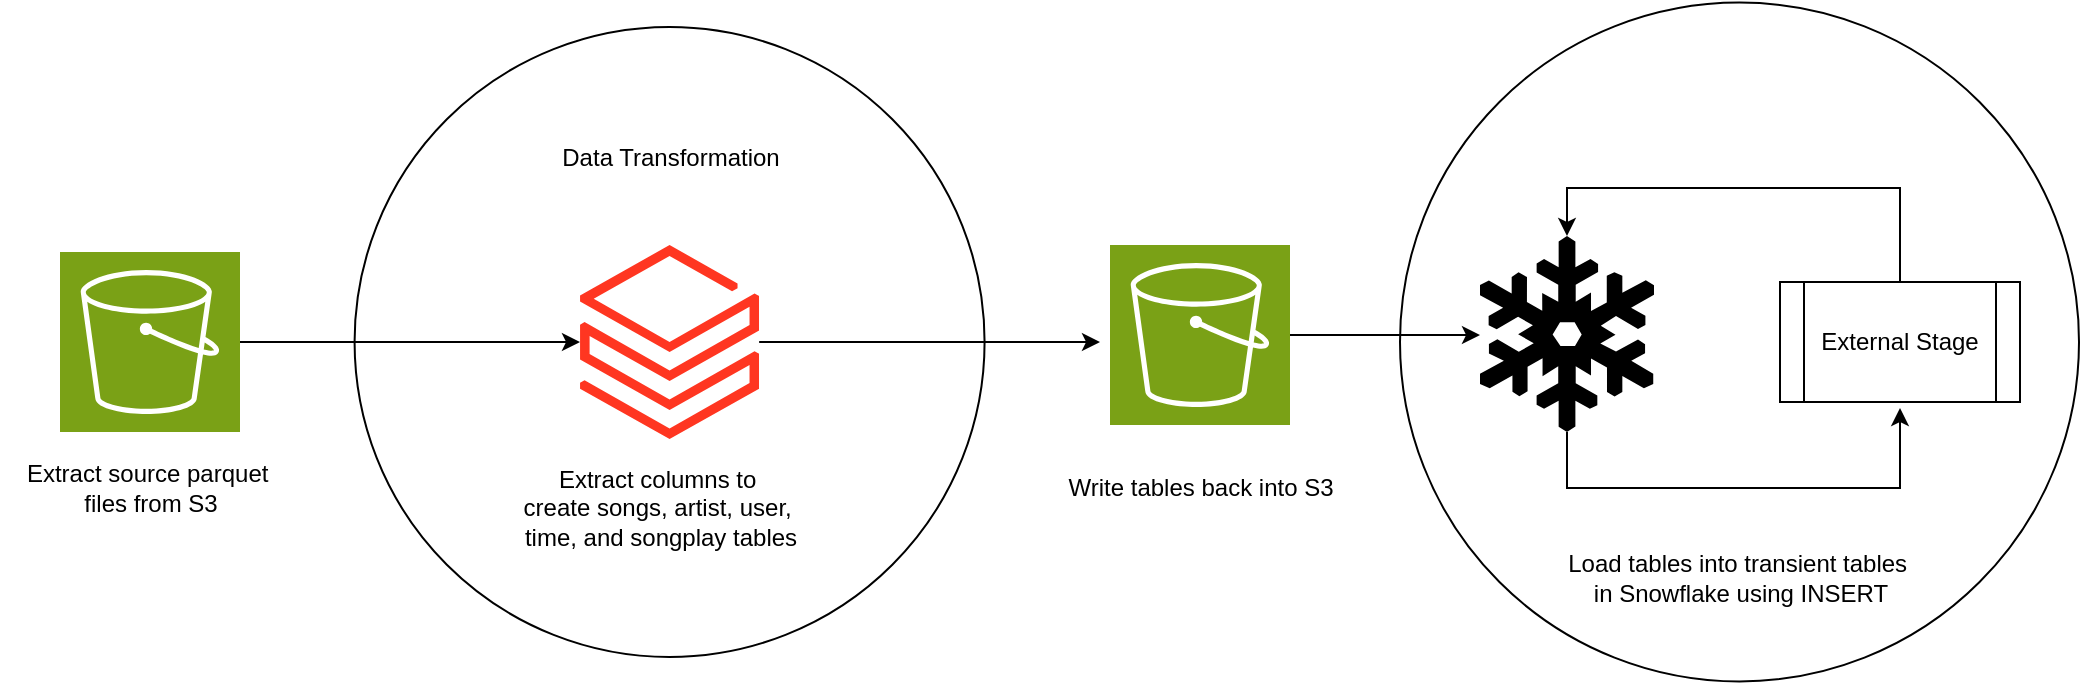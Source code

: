 <mxfile version="24.6.5" type="device">
  <diagram name="Page-1" id="1Qmn1_tZVBcW2qT_n4rL">
    <mxGraphModel dx="995" dy="577" grid="1" gridSize="10" guides="1" tooltips="1" connect="1" arrows="1" fold="1" page="1" pageScale="1" pageWidth="850" pageHeight="1100" math="0" shadow="0">
      <root>
        <mxCell id="0" />
        <mxCell id="1" parent="0" />
        <mxCell id="n0Vyz03S2VGSYBUonwRb-33" value="" style="ellipse;whiteSpace=wrap;html=1;aspect=fixed;" vertex="1" parent="1">
          <mxGeometry x="710" y="27.25" width="339.5" height="339.5" as="geometry" />
        </mxCell>
        <mxCell id="n0Vyz03S2VGSYBUonwRb-21" value="" style="ellipse;whiteSpace=wrap;html=1;aspect=fixed;" vertex="1" parent="1">
          <mxGeometry x="187.29" y="39.5" width="315" height="315" as="geometry" />
        </mxCell>
        <mxCell id="n0Vyz03S2VGSYBUonwRb-4" style="edgeStyle=orthogonalEdgeStyle;rounded=0;orthogonalLoop=1;jettySize=auto;html=1;" edge="1" parent="1" source="n0Vyz03S2VGSYBUonwRb-2">
          <mxGeometry relative="1" as="geometry">
            <mxPoint x="300" y="197" as="targetPoint" />
          </mxGeometry>
        </mxCell>
        <mxCell id="n0Vyz03S2VGSYBUonwRb-2" value="" style="sketch=0;points=[[0,0,0],[0.25,0,0],[0.5,0,0],[0.75,0,0],[1,0,0],[0,1,0],[0.25,1,0],[0.5,1,0],[0.75,1,0],[1,1,0],[0,0.25,0],[0,0.5,0],[0,0.75,0],[1,0.25,0],[1,0.5,0],[1,0.75,0]];outlineConnect=0;fontColor=#232F3E;fillColor=#7AA116;strokeColor=#ffffff;dashed=0;verticalLabelPosition=bottom;verticalAlign=top;align=center;html=1;fontSize=12;fontStyle=0;aspect=fixed;shape=mxgraph.aws4.resourceIcon;resIcon=mxgraph.aws4.s3;" vertex="1" parent="1">
          <mxGeometry x="40" y="152" width="90" height="90" as="geometry" />
        </mxCell>
        <mxCell id="n0Vyz03S2VGSYBUonwRb-14" style="edgeStyle=orthogonalEdgeStyle;rounded=0;orthogonalLoop=1;jettySize=auto;html=1;" edge="1" parent="1" source="n0Vyz03S2VGSYBUonwRb-5">
          <mxGeometry relative="1" as="geometry">
            <mxPoint x="560" y="197" as="targetPoint" />
          </mxGeometry>
        </mxCell>
        <mxCell id="n0Vyz03S2VGSYBUonwRb-5" value="" style="image;aspect=fixed;html=1;points=[];align=center;fontSize=12;image=img/lib/azure2/analytics/Azure_Databricks.svg;" vertex="1" parent="1">
          <mxGeometry x="300" y="148.5" width="89.58" height="97" as="geometry" />
        </mxCell>
        <mxCell id="n0Vyz03S2VGSYBUonwRb-11" value="Extract source parquet&amp;nbsp;&lt;div&gt;files from S3&lt;/div&gt;" style="text;html=1;align=center;verticalAlign=middle;resizable=0;points=[];autosize=1;strokeColor=none;fillColor=none;" vertex="1" parent="1">
          <mxGeometry x="10" y="250" width="150" height="40" as="geometry" />
        </mxCell>
        <mxCell id="n0Vyz03S2VGSYBUonwRb-12" value="Extract columns to&amp;nbsp;&lt;div&gt;create&amp;nbsp;&lt;span style=&quot;background-color: initial;&quot;&gt;songs, artist, user,&amp;nbsp;&lt;/span&gt;&lt;/div&gt;&lt;div&gt;&lt;span style=&quot;background-color: initial;&quot;&gt;time, and songplay tables&lt;/span&gt;&lt;/div&gt;" style="text;html=1;align=center;verticalAlign=middle;resizable=0;points=[];autosize=1;strokeColor=none;fillColor=none;" vertex="1" parent="1">
          <mxGeometry x="260" y="250" width="160" height="60" as="geometry" />
        </mxCell>
        <mxCell id="n0Vyz03S2VGSYBUonwRb-19" style="edgeStyle=orthogonalEdgeStyle;rounded=0;orthogonalLoop=1;jettySize=auto;html=1;" edge="1" parent="1" source="n0Vyz03S2VGSYBUonwRb-15">
          <mxGeometry relative="1" as="geometry">
            <mxPoint x="750" y="193.5" as="targetPoint" />
          </mxGeometry>
        </mxCell>
        <mxCell id="n0Vyz03S2VGSYBUonwRb-15" value="" style="sketch=0;points=[[0,0,0],[0.25,0,0],[0.5,0,0],[0.75,0,0],[1,0,0],[0,1,0],[0.25,1,0],[0.5,1,0],[0.75,1,0],[1,1,0],[0,0.25,0],[0,0.5,0],[0,0.75,0],[1,0.25,0],[1,0.5,0],[1,0.75,0]];outlineConnect=0;fontColor=#232F3E;fillColor=#7AA116;strokeColor=#ffffff;dashed=0;verticalLabelPosition=bottom;verticalAlign=top;align=center;html=1;fontSize=12;fontStyle=0;aspect=fixed;shape=mxgraph.aws4.resourceIcon;resIcon=mxgraph.aws4.s3;" vertex="1" parent="1">
          <mxGeometry x="565" y="148.5" width="90" height="90" as="geometry" />
        </mxCell>
        <mxCell id="n0Vyz03S2VGSYBUonwRb-16" value="Write tables back into S3" style="text;html=1;align=center;verticalAlign=middle;resizable=0;points=[];autosize=1;strokeColor=none;fillColor=none;" vertex="1" parent="1">
          <mxGeometry x="530" y="255" width="160" height="30" as="geometry" />
        </mxCell>
        <mxCell id="n0Vyz03S2VGSYBUonwRb-22" value="Data Transformation" style="text;html=1;align=center;verticalAlign=middle;resizable=0;points=[];autosize=1;strokeColor=none;fillColor=none;" vertex="1" parent="1">
          <mxGeometry x="279.79" y="90" width="130" height="30" as="geometry" />
        </mxCell>
        <mxCell id="n0Vyz03S2VGSYBUonwRb-29" style="edgeStyle=orthogonalEdgeStyle;rounded=0;orthogonalLoop=1;jettySize=auto;html=1;" edge="1" parent="1" source="n0Vyz03S2VGSYBUonwRb-23">
          <mxGeometry relative="1" as="geometry">
            <mxPoint x="960" y="230" as="targetPoint" />
            <Array as="points">
              <mxPoint x="794" y="270" />
              <mxPoint x="960" y="270" />
            </Array>
          </mxGeometry>
        </mxCell>
        <mxCell id="n0Vyz03S2VGSYBUonwRb-23" value="" style="shape=mxgraph.signs.nature.snowflake;html=1;pointerEvents=1;fillColor=#000000;strokeColor=none;verticalLabelPosition=bottom;verticalAlign=top;align=center;" vertex="1" parent="1">
          <mxGeometry x="750" y="144" width="87" height="98" as="geometry" />
        </mxCell>
        <mxCell id="n0Vyz03S2VGSYBUonwRb-31" style="edgeStyle=orthogonalEdgeStyle;rounded=0;orthogonalLoop=1;jettySize=auto;html=1;entryX=0.5;entryY=0;entryDx=0;entryDy=0;entryPerimeter=0;" edge="1" parent="1" source="n0Vyz03S2VGSYBUonwRb-28" target="n0Vyz03S2VGSYBUonwRb-23">
          <mxGeometry relative="1" as="geometry">
            <mxPoint x="960" y="80" as="targetPoint" />
            <Array as="points">
              <mxPoint x="960" y="120" />
              <mxPoint x="794" y="120" />
            </Array>
          </mxGeometry>
        </mxCell>
        <mxCell id="n0Vyz03S2VGSYBUonwRb-28" value="External Stage" style="shape=process;whiteSpace=wrap;html=1;backgroundOutline=1;" vertex="1" parent="1">
          <mxGeometry x="900" y="167" width="120" height="60" as="geometry" />
        </mxCell>
        <mxCell id="n0Vyz03S2VGSYBUonwRb-34" value="Load tables into transient tables&amp;nbsp;&lt;div&gt;in Snowflake using INSERT&lt;/div&gt;" style="text;html=1;align=center;verticalAlign=middle;resizable=0;points=[];autosize=1;strokeColor=none;fillColor=none;" vertex="1" parent="1">
          <mxGeometry x="779.75" y="295" width="200" height="40" as="geometry" />
        </mxCell>
      </root>
    </mxGraphModel>
  </diagram>
</mxfile>

